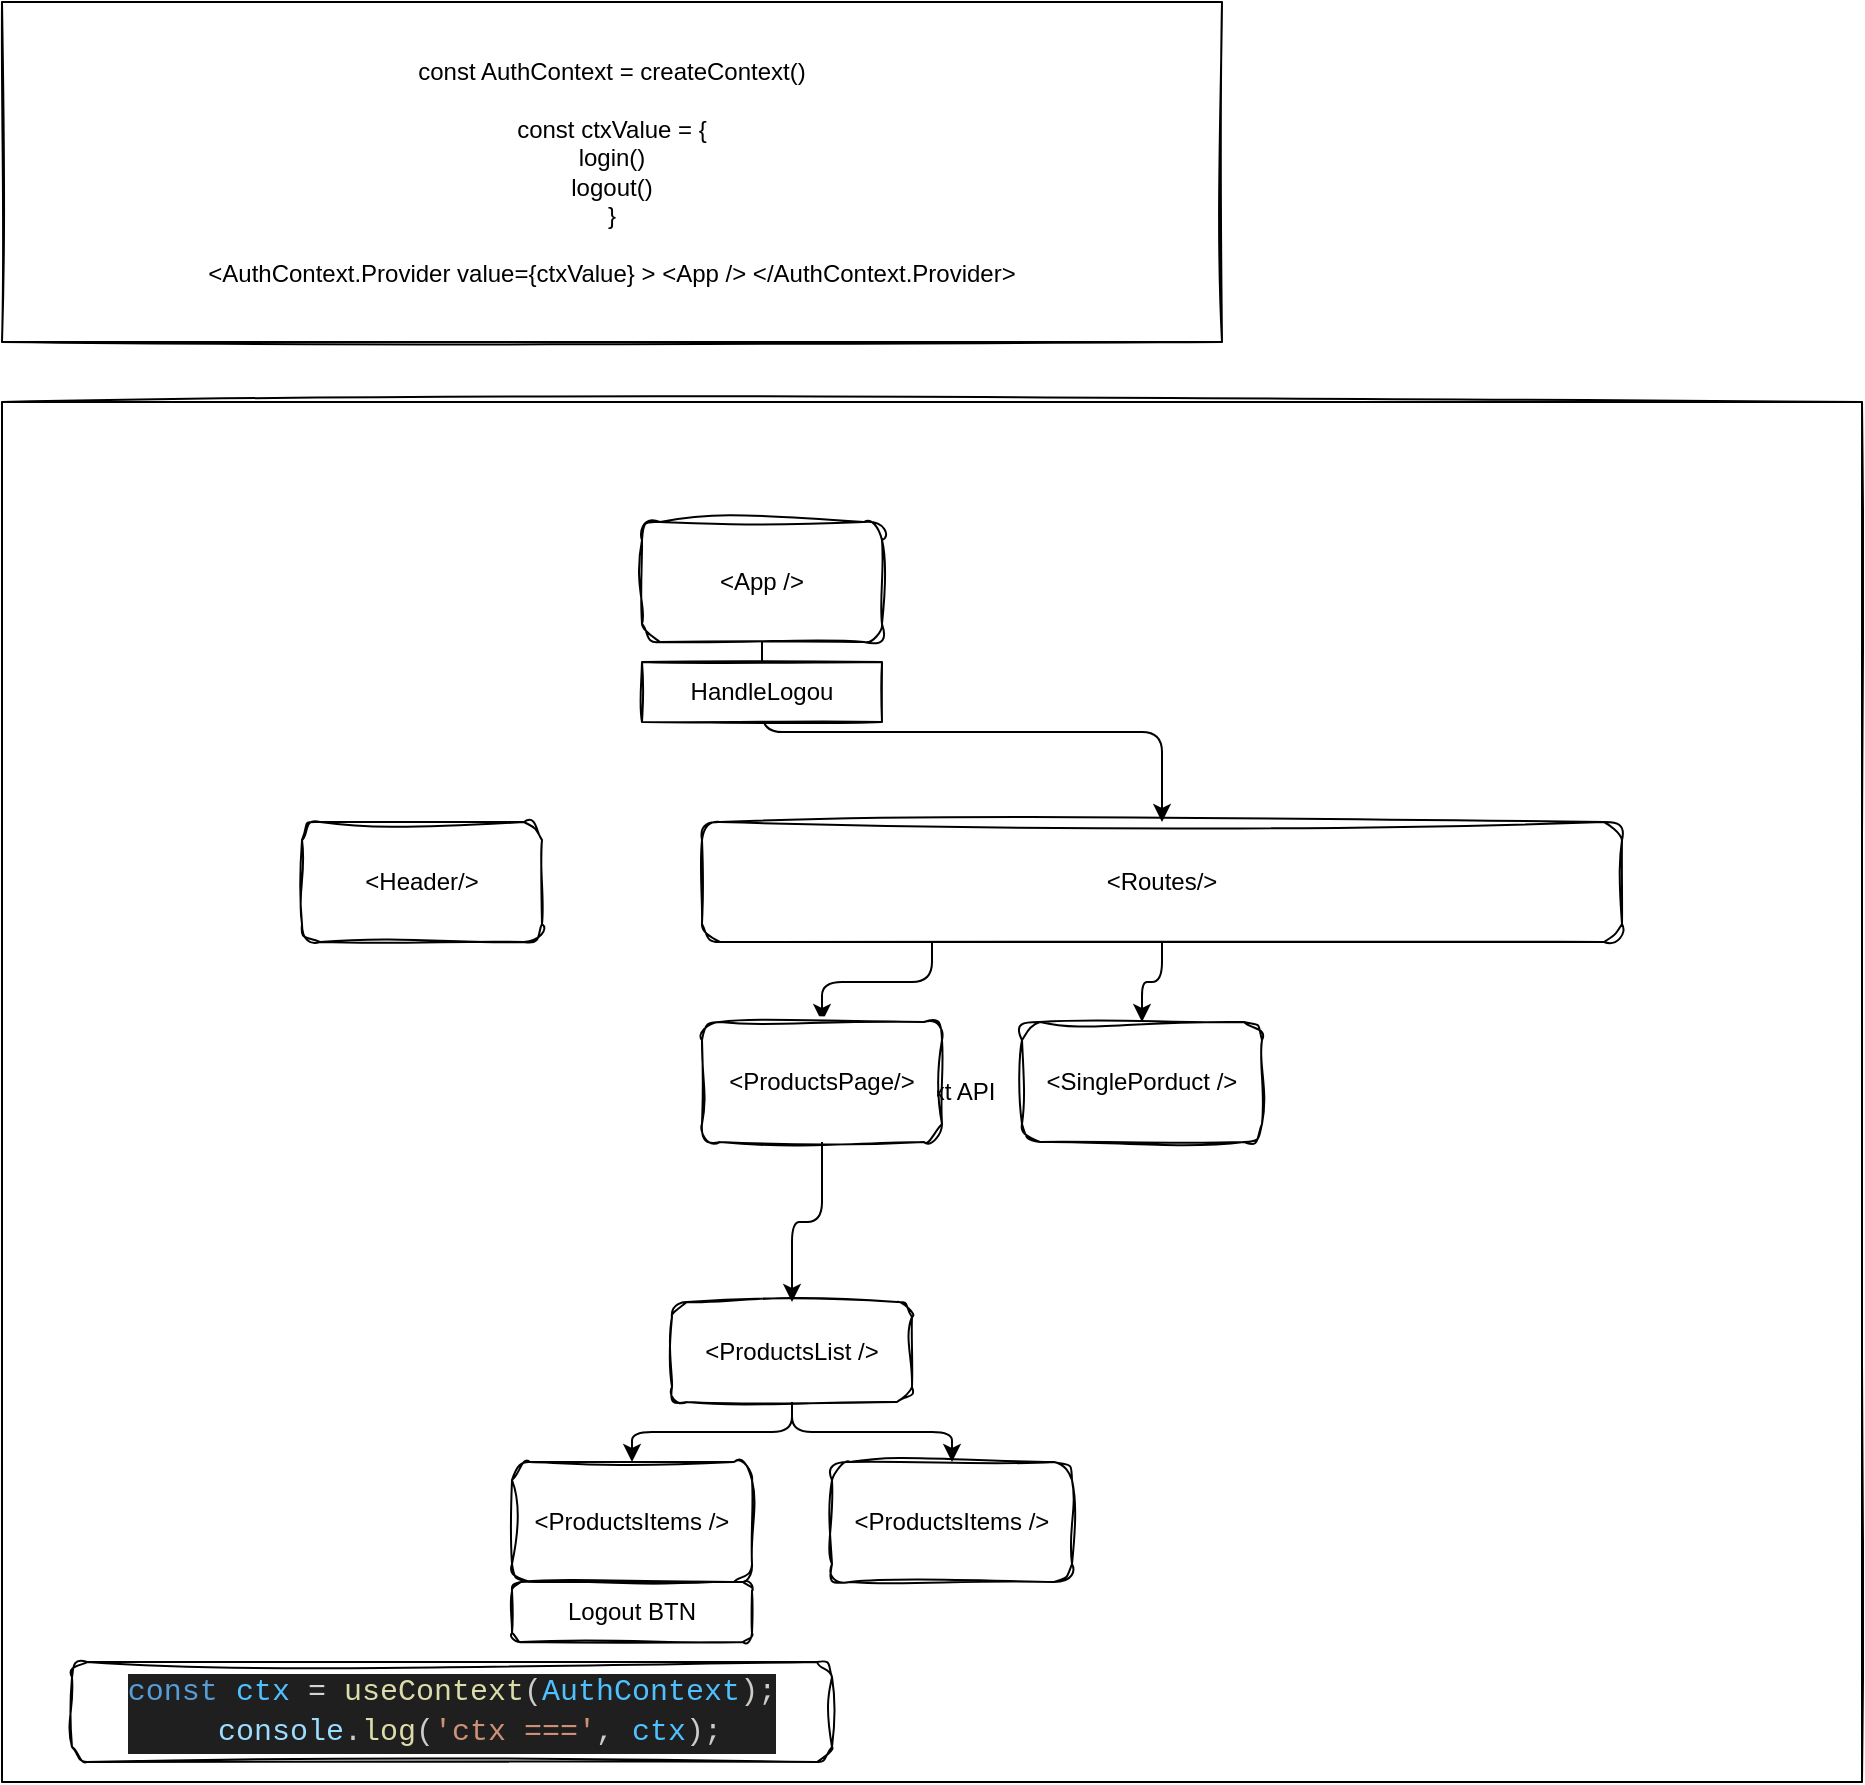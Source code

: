 <mxfile>
    <diagram id="o258WVKaufk4xDKRhMMw" name="Page-1">
        <mxGraphModel dx="1694" dy="1635" grid="1" gridSize="10" guides="1" tooltips="1" connect="1" arrows="1" fold="1" page="1" pageScale="1" pageWidth="850" pageHeight="1100" math="0" shadow="0">
            <root>
                <mxCell id="0"/>
                <mxCell id="1" parent="0"/>
                <mxCell id="18" value="Context API" style="rounded=0;whiteSpace=wrap;html=1;sketch=1;" vertex="1" parent="1">
                    <mxGeometry x="-110" y="-10" width="930" height="690" as="geometry"/>
                </mxCell>
                <mxCell id="12" style="edgeStyle=orthogonalEdgeStyle;html=1;" edge="1" parent="1" source="2" target="4">
                    <mxGeometry relative="1" as="geometry"/>
                </mxCell>
                <mxCell id="2" value="&amp;lt;App /&amp;gt;" style="rounded=1;whiteSpace=wrap;html=1;sketch=1;curveFitting=1;jiggle=2;" vertex="1" parent="1">
                    <mxGeometry x="210" y="50" width="120" height="60" as="geometry"/>
                </mxCell>
                <mxCell id="3" value="&amp;lt;Header/&amp;gt;" style="rounded=1;whiteSpace=wrap;html=1;sketch=1;curveFitting=1;jiggle=2;" vertex="1" parent="1">
                    <mxGeometry x="40" y="200" width="120" height="60" as="geometry"/>
                </mxCell>
                <mxCell id="13" style="edgeStyle=orthogonalEdgeStyle;html=1;exitX=0.5;exitY=1;exitDx=0;exitDy=0;entryX=0.5;entryY=0;entryDx=0;entryDy=0;" edge="1" parent="1" source="4" target="6">
                    <mxGeometry relative="1" as="geometry"/>
                </mxCell>
                <mxCell id="14" style="edgeStyle=orthogonalEdgeStyle;html=1;exitX=0.25;exitY=1;exitDx=0;exitDy=0;" edge="1" parent="1" source="4" target="5">
                    <mxGeometry relative="1" as="geometry"/>
                </mxCell>
                <mxCell id="4" value="&amp;lt;Routes/&amp;gt;" style="rounded=1;whiteSpace=wrap;html=1;sketch=1;curveFitting=1;jiggle=2;" vertex="1" parent="1">
                    <mxGeometry x="240" y="200" width="460" height="60" as="geometry"/>
                </mxCell>
                <mxCell id="15" style="edgeStyle=orthogonalEdgeStyle;html=1;entryX=0.5;entryY=0;entryDx=0;entryDy=0;" edge="1" parent="1" source="5" target="7">
                    <mxGeometry relative="1" as="geometry"/>
                </mxCell>
                <mxCell id="5" value="&amp;lt;ProductsPage/&amp;gt;" style="rounded=1;whiteSpace=wrap;html=1;sketch=1;curveFitting=1;jiggle=2;" vertex="1" parent="1">
                    <mxGeometry x="240" y="300" width="120" height="60" as="geometry"/>
                </mxCell>
                <mxCell id="6" value="&amp;lt;SinglePorduct /&amp;gt;" style="rounded=1;whiteSpace=wrap;html=1;sketch=1;curveFitting=1;jiggle=2;" vertex="1" parent="1">
                    <mxGeometry x="400" y="300" width="120" height="60" as="geometry"/>
                </mxCell>
                <mxCell id="16" style="edgeStyle=orthogonalEdgeStyle;html=1;" edge="1" parent="1" source="7" target="8">
                    <mxGeometry relative="1" as="geometry"/>
                </mxCell>
                <mxCell id="17" style="edgeStyle=orthogonalEdgeStyle;html=1;entryX=0.5;entryY=0;entryDx=0;entryDy=0;" edge="1" parent="1" source="7" target="9">
                    <mxGeometry relative="1" as="geometry"/>
                </mxCell>
                <mxCell id="7" value="&amp;lt;ProductsList /&amp;gt;" style="rounded=1;whiteSpace=wrap;html=1;sketch=1;curveFitting=1;jiggle=2;" vertex="1" parent="1">
                    <mxGeometry x="225" y="440" width="120" height="50" as="geometry"/>
                </mxCell>
                <mxCell id="8" value="&amp;lt;ProductsItems /&amp;gt;" style="rounded=1;whiteSpace=wrap;html=1;sketch=1;curveFitting=1;jiggle=2;" vertex="1" parent="1">
                    <mxGeometry x="145" y="520" width="120" height="60" as="geometry"/>
                </mxCell>
                <mxCell id="9" value="&amp;lt;ProductsItems /&amp;gt;" style="rounded=1;whiteSpace=wrap;html=1;sketch=1;curveFitting=1;jiggle=2;" vertex="1" parent="1">
                    <mxGeometry x="305" y="520" width="120" height="60" as="geometry"/>
                </mxCell>
                <mxCell id="10" value="HandleLogou" style="rounded=0;whiteSpace=wrap;html=1;sketch=1;" vertex="1" parent="1">
                    <mxGeometry x="210" y="120" width="120" height="30" as="geometry"/>
                </mxCell>
                <mxCell id="19" value="const AuthContext = createContext()&lt;br&gt;&lt;br&gt;const ctxValue = {&lt;br&gt;login()&lt;br&gt;logout()&lt;br&gt;}&lt;br&gt;&lt;br&gt;&amp;lt;AuthContext.Provider value={ctxValue} &amp;gt; &amp;lt;App /&amp;gt; &amp;lt;/AuthContext.Provider&amp;gt;" style="rounded=0;whiteSpace=wrap;html=1;sketch=1;" vertex="1" parent="1">
                    <mxGeometry x="-110" y="-210" width="610" height="170" as="geometry"/>
                </mxCell>
                <mxCell id="20" value="Logout BTN" style="rounded=1;whiteSpace=wrap;html=1;sketch=1;" vertex="1" parent="1">
                    <mxGeometry x="145" y="580" width="120" height="30" as="geometry"/>
                </mxCell>
                <mxCell id="22" value="&lt;div style=&quot;color: rgb(204, 204, 204); background-color: rgb(31, 31, 31); font-family: &amp;quot;Cascadia code PL&amp;quot;, Menlo, Monaco, &amp;quot;Courier New&amp;quot;, monospace, Consolas, &amp;quot;Courier New&amp;quot;, monospace; font-size: 15px; line-height: 20px;&quot;&gt;&lt;div&gt;&lt;span style=&quot;color: #569cd6;&quot;&gt;const&lt;/span&gt; &lt;span style=&quot;color: #4fc1ff;&quot;&gt;ctx&lt;/span&gt; &lt;span style=&quot;color: #d4d4d4;&quot;&gt;=&lt;/span&gt; &lt;span style=&quot;color: #dcdcaa;&quot;&gt;useContext&lt;/span&gt;(&lt;span style=&quot;color: #4fc1ff;&quot;&gt;AuthContext&lt;/span&gt;);&lt;/div&gt;&lt;div&gt;&amp;nbsp; &lt;span style=&quot;color: #9cdcfe;&quot;&gt;console&lt;/span&gt;.&lt;span style=&quot;color: #dcdcaa;&quot;&gt;log&lt;/span&gt;(&lt;span style=&quot;color: #ce9178;&quot;&gt;'ctx ==='&lt;/span&gt;, &lt;span style=&quot;color: #4fc1ff;&quot;&gt;ctx&lt;/span&gt;);&lt;/div&gt;&lt;/div&gt;" style="rounded=1;whiteSpace=wrap;html=1;sketch=1;curveFitting=1;jiggle=2;" vertex="1" parent="1">
                    <mxGeometry x="-75" y="620" width="380" height="50" as="geometry"/>
                </mxCell>
            </root>
        </mxGraphModel>
    </diagram>
</mxfile>